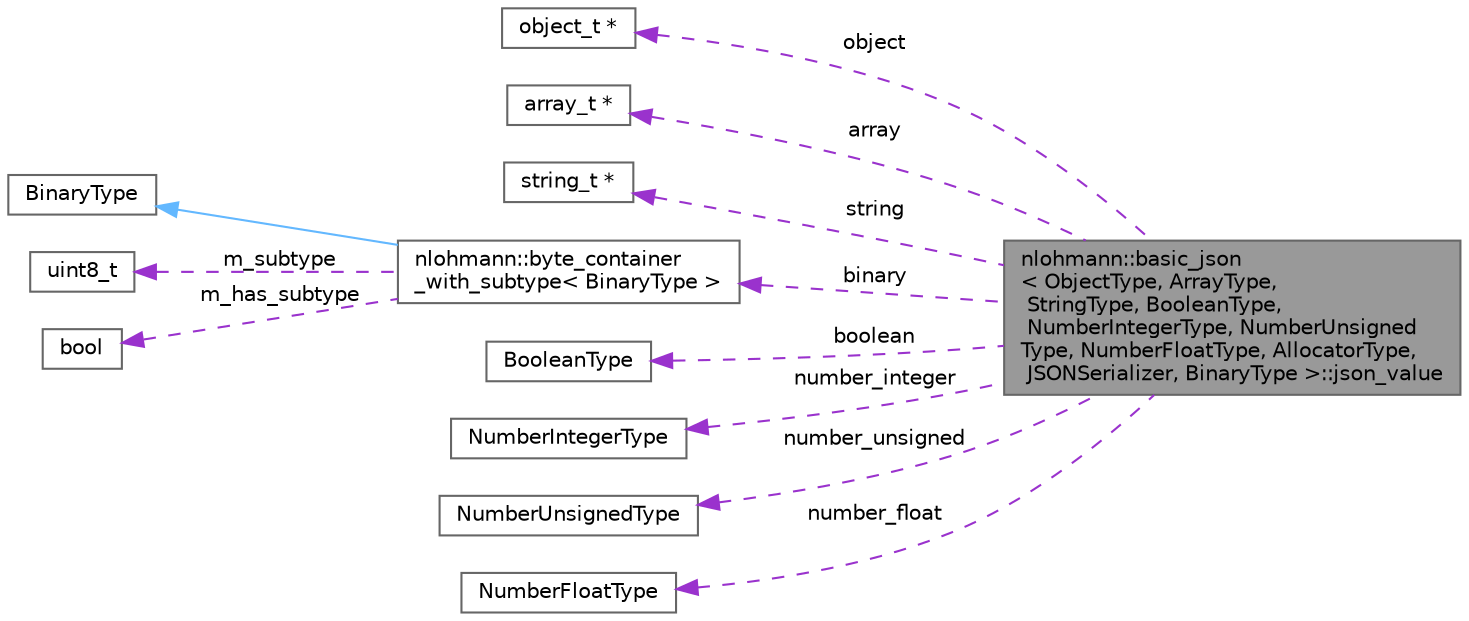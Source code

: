 digraph "nlohmann::basic_json&lt; ObjectType, ArrayType, StringType, BooleanType, NumberIntegerType, NumberUnsignedType, NumberFloatType, AllocatorType, JSONSerializer, BinaryType &gt;::json_value"
{
 // LATEX_PDF_SIZE
  bgcolor="transparent";
  edge [fontname=Helvetica,fontsize=10,labelfontname=Helvetica,labelfontsize=10];
  node [fontname=Helvetica,fontsize=10,shape=box,height=0.2,width=0.4];
  rankdir="LR";
  Node1 [label="nlohmann::basic_json\l\< ObjectType, ArrayType,\l StringType, BooleanType,\l NumberIntegerType, NumberUnsigned\lType, NumberFloatType, AllocatorType,\l JSONSerializer, BinaryType \>::json_value",height=0.2,width=0.4,color="gray40", fillcolor="grey60", style="filled", fontcolor="black",tooltip="a JSON value"];
  Node2 -> Node1 [dir="back",color="darkorchid3",style="dashed",label=" object" ];
  Node2 [label="object_t *",height=0.2,width=0.4,color="gray40", fillcolor="white", style="filled",tooltip=" "];
  Node3 -> Node1 [dir="back",color="darkorchid3",style="dashed",label=" array" ];
  Node3 [label="array_t *",height=0.2,width=0.4,color="gray40", fillcolor="white", style="filled",tooltip=" "];
  Node4 -> Node1 [dir="back",color="darkorchid3",style="dashed",label=" string" ];
  Node4 [label="string_t *",height=0.2,width=0.4,color="gray40", fillcolor="white", style="filled",tooltip=" "];
  Node5 -> Node1 [dir="back",color="darkorchid3",style="dashed",label=" binary" ];
  Node5 [label="nlohmann::byte_container\l_with_subtype\< BinaryType \>",height=0.2,width=0.4,color="gray40", fillcolor="white", style="filled",URL="$a01915.html",tooltip="an internal type for a backed binary type"];
  Node6 -> Node5 [dir="back",color="steelblue1",style="solid"];
  Node6 [label="BinaryType",height=0.2,width=0.4,color="gray40", fillcolor="white", style="filled",URL="$a03507.html",tooltip=" "];
  Node7 -> Node5 [dir="back",color="darkorchid3",style="dashed",label=" m_subtype" ];
  Node7 [label="uint8_t",height=0.2,width=0.4,color="gray40", fillcolor="white", style="filled",tooltip=" "];
  Node8 -> Node5 [dir="back",color="darkorchid3",style="dashed",label=" m_has_subtype" ];
  Node8 [label="bool",height=0.2,width=0.4,color="gray40", fillcolor="white", style="filled",tooltip=" "];
  Node9 -> Node1 [dir="back",color="darkorchid3",style="dashed",label=" boolean" ];
  Node9 [label="BooleanType",height=0.2,width=0.4,color="gray40", fillcolor="white", style="filled",tooltip=" "];
  Node10 -> Node1 [dir="back",color="darkorchid3",style="dashed",label=" number_integer" ];
  Node10 [label="NumberIntegerType",height=0.2,width=0.4,color="gray40", fillcolor="white", style="filled",tooltip=" "];
  Node11 -> Node1 [dir="back",color="darkorchid3",style="dashed",label=" number_unsigned" ];
  Node11 [label="NumberUnsignedType",height=0.2,width=0.4,color="gray40", fillcolor="white", style="filled",tooltip=" "];
  Node12 -> Node1 [dir="back",color="darkorchid3",style="dashed",label=" number_float" ];
  Node12 [label="NumberFloatType",height=0.2,width=0.4,color="gray40", fillcolor="white", style="filled",tooltip=" "];
}
